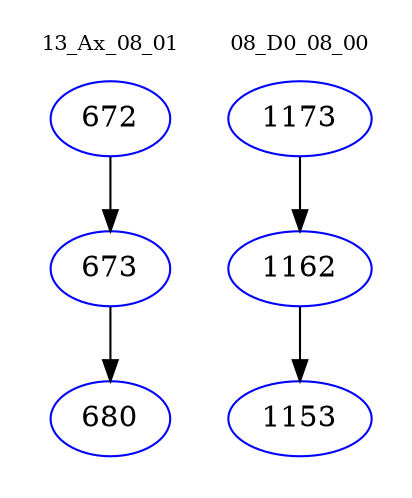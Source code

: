 digraph{
subgraph cluster_0 {
color = white
label = "13_Ax_08_01";
fontsize=10;
T0_672 [label="672", color="blue"]
T0_672 -> T0_673 [color="black"]
T0_673 [label="673", color="blue"]
T0_673 -> T0_680 [color="black"]
T0_680 [label="680", color="blue"]
}
subgraph cluster_1 {
color = white
label = "08_D0_08_00";
fontsize=10;
T1_1173 [label="1173", color="blue"]
T1_1173 -> T1_1162 [color="black"]
T1_1162 [label="1162", color="blue"]
T1_1162 -> T1_1153 [color="black"]
T1_1153 [label="1153", color="blue"]
}
}
